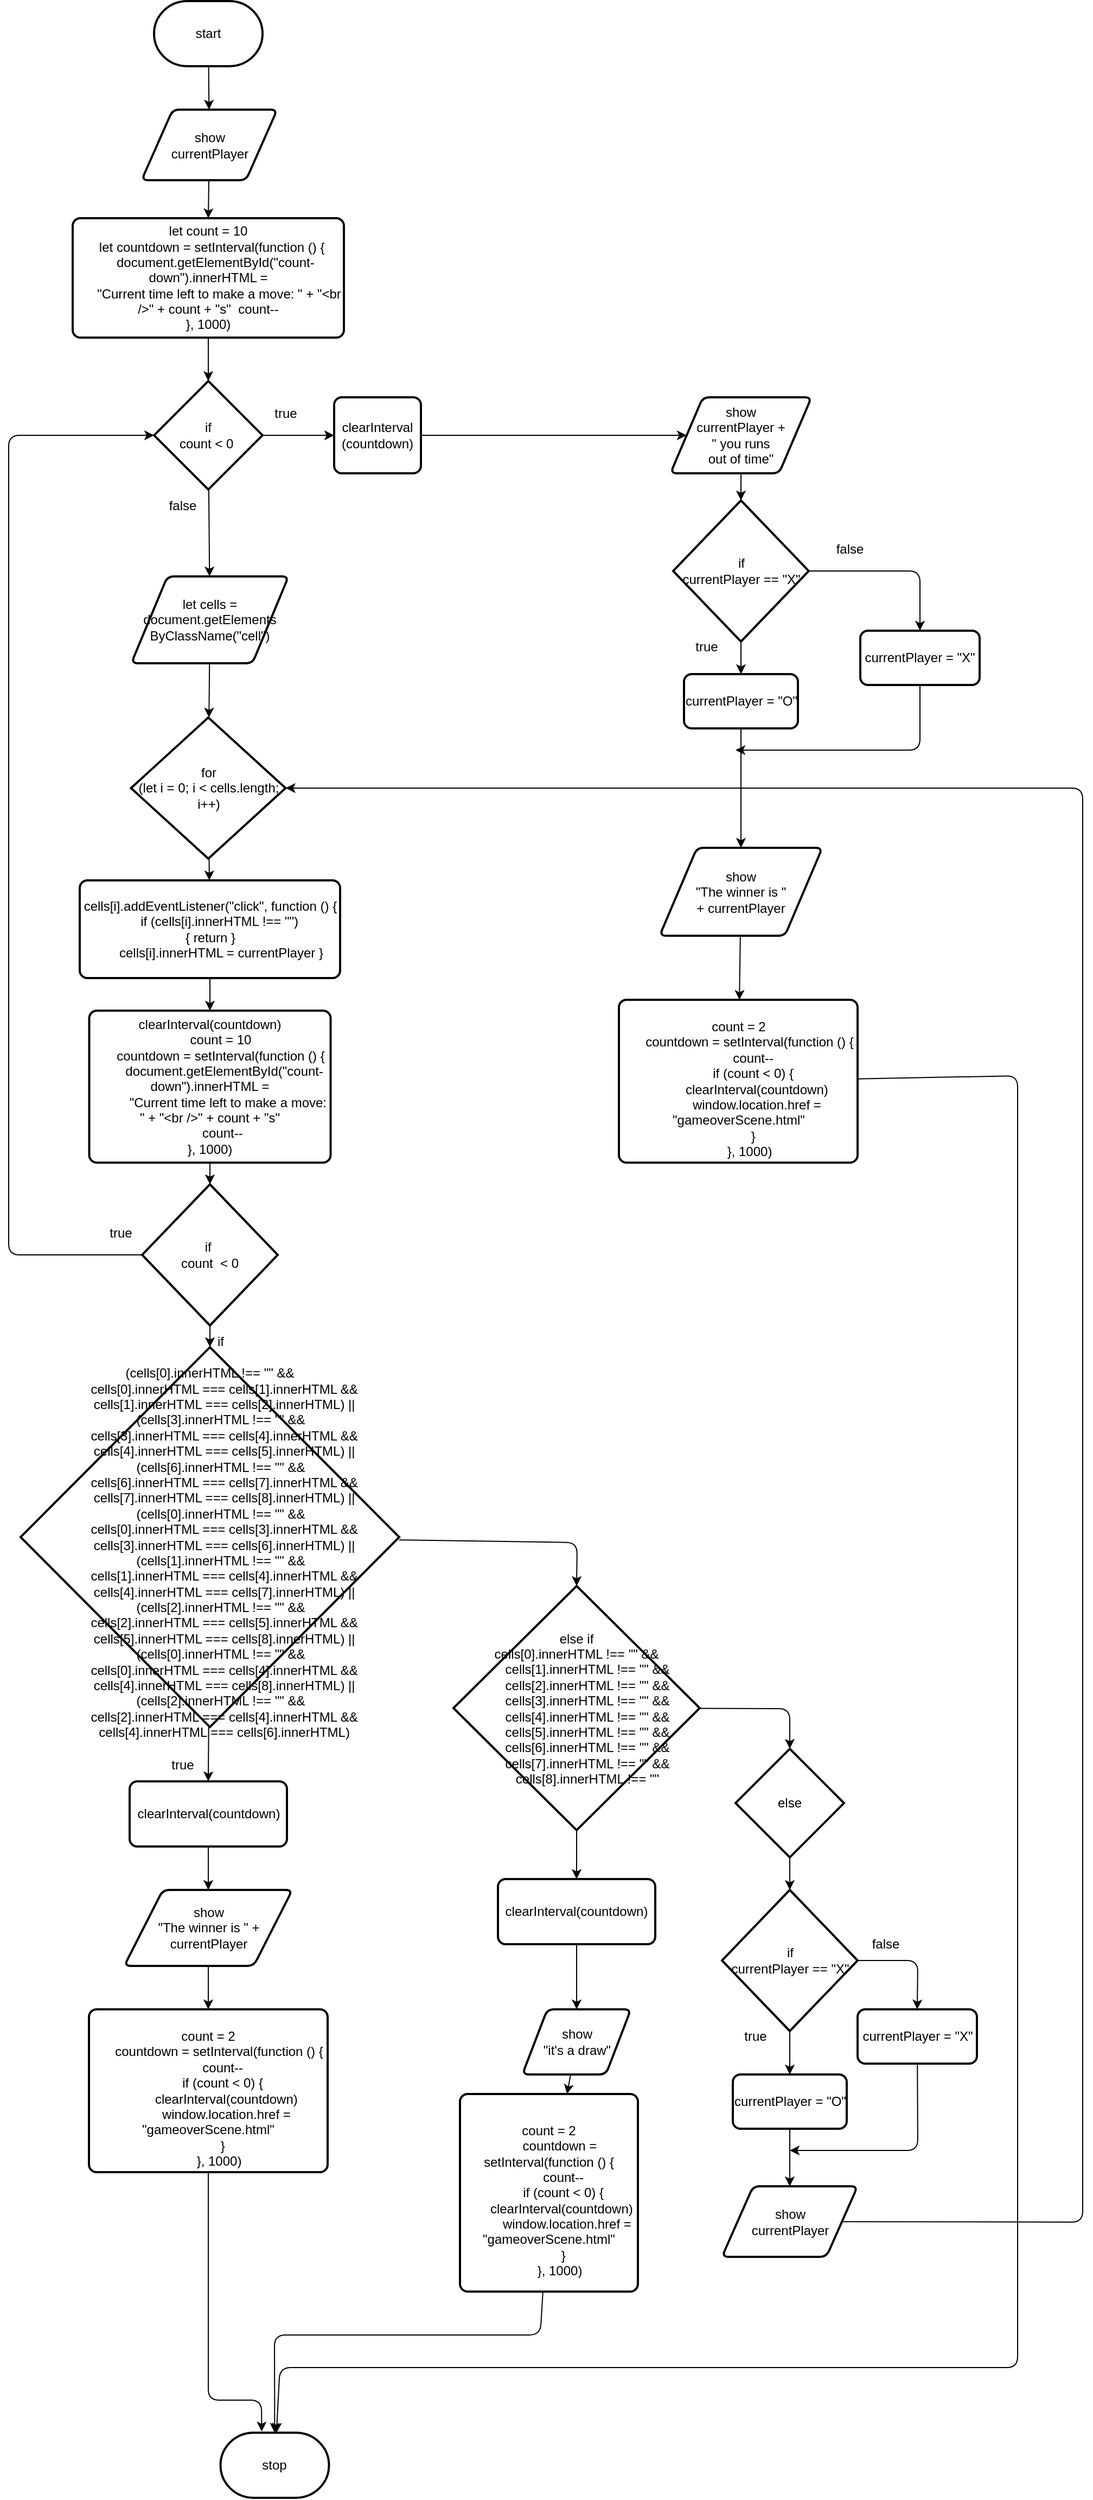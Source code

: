 <mxfile>
    <diagram id="u5rU1FhBwYr8Ned84PK-" name="Page-1">
        <mxGraphModel dx="1366" dy="1384" grid="1" gridSize="10" guides="1" tooltips="1" connect="1" arrows="1" fold="1" page="1" pageScale="1" pageWidth="827" pageHeight="1169" math="0" shadow="0">
            <root>
                <mxCell id="0"/>
                <mxCell id="1" parent="0"/>
                <mxCell id="115" style="edgeStyle=none;html=1;" parent="1" source="3" target="28" edge="1">
                    <mxGeometry relative="1" as="geometry"/>
                </mxCell>
                <mxCell id="3" value="start" style="strokeWidth=2;html=1;shape=mxgraph.flowchart.terminator;whiteSpace=wrap;" parent="1" vertex="1">
                    <mxGeometry x="204" y="260" width="100" height="60" as="geometry"/>
                </mxCell>
                <mxCell id="117" style="edgeStyle=none;html=1;" parent="1" source="4" target="6" edge="1">
                    <mxGeometry relative="1" as="geometry"/>
                </mxCell>
                <mxCell id="4" value="&lt;div&gt;let count = 10&lt;/div&gt;&lt;div&gt;&amp;nbsp; let countdown = setInterval(function () {&lt;/div&gt;&lt;div&gt;&amp;nbsp; &amp;nbsp; document.getElementById(&quot;count-down&quot;).innerHTML =&lt;/div&gt;&lt;div&gt;&amp;nbsp; &amp;nbsp; &amp;nbsp; &quot;Current time left to make a move: &quot; + &quot;&amp;lt;br /&amp;gt;&quot; + count + &quot;s&quot;&amp;nbsp;&lt;span style=&quot;background-color: initial;&quot;&gt;&amp;nbsp;count--&lt;/span&gt;&lt;/div&gt;&lt;div&gt;}, 1000)&lt;/div&gt;" style="rounded=1;whiteSpace=wrap;html=1;absoluteArcSize=1;arcSize=14;strokeWidth=2;" parent="1" vertex="1">
                    <mxGeometry x="129" y="460" width="250" height="110" as="geometry"/>
                </mxCell>
                <mxCell id="33" style="edgeStyle=none;html=1;" parent="1" source="6" target="31" edge="1">
                    <mxGeometry relative="1" as="geometry"/>
                </mxCell>
                <mxCell id="113" style="edgeStyle=none;html=1;" parent="1" source="6" target="8" edge="1">
                    <mxGeometry relative="1" as="geometry"/>
                </mxCell>
                <mxCell id="6" value="if&lt;br&gt;count &amp;lt; 0&amp;nbsp;" style="strokeWidth=2;html=1;shape=mxgraph.flowchart.decision;whiteSpace=wrap;" parent="1" vertex="1">
                    <mxGeometry x="204" y="610" width="100" height="100" as="geometry"/>
                </mxCell>
                <mxCell id="11" style="edgeStyle=none;html=1;" parent="1" source="8" target="9" edge="1">
                    <mxGeometry relative="1" as="geometry"/>
                </mxCell>
                <mxCell id="8" value="clearInterval&lt;br&gt;(countdown)" style="rounded=1;whiteSpace=wrap;html=1;absoluteArcSize=1;arcSize=14;strokeWidth=2;" parent="1" vertex="1">
                    <mxGeometry x="370" y="625" width="80" height="70" as="geometry"/>
                </mxCell>
                <mxCell id="14" style="edgeStyle=none;html=1;" parent="1" source="9" target="13" edge="1">
                    <mxGeometry relative="1" as="geometry"/>
                </mxCell>
                <mxCell id="9" value="show&lt;br&gt;currentPlayer + &lt;br&gt;&quot; you runs &lt;br&gt;out of time&quot;" style="shape=parallelogram;html=1;strokeWidth=2;perimeter=parallelogramPerimeter;whiteSpace=wrap;rounded=1;arcSize=12;size=0.23;" parent="1" vertex="1">
                    <mxGeometry x="680" y="625" width="130" height="70" as="geometry"/>
                </mxCell>
                <mxCell id="12" value="true" style="text;html=1;align=center;verticalAlign=middle;resizable=0;points=[];autosize=1;strokeColor=none;fillColor=none;" parent="1" vertex="1">
                    <mxGeometry x="305" y="625" width="40" height="30" as="geometry"/>
                </mxCell>
                <mxCell id="20" style="edgeStyle=none;html=1;" parent="1" source="13" target="15" edge="1">
                    <mxGeometry relative="1" as="geometry"/>
                </mxCell>
                <mxCell id="198" style="edgeStyle=none;html=1;entryX=0.5;entryY=0;entryDx=0;entryDy=0;" parent="1" source="13" target="16" edge="1">
                    <mxGeometry relative="1" as="geometry">
                        <Array as="points">
                            <mxPoint x="910" y="785"/>
                        </Array>
                    </mxGeometry>
                </mxCell>
                <mxCell id="13" value="if&lt;br&gt;currentPlayer == &quot;X&quot;" style="strokeWidth=2;html=1;shape=mxgraph.flowchart.decision;whiteSpace=wrap;" parent="1" vertex="1">
                    <mxGeometry x="682.5" y="720" width="125" height="130" as="geometry"/>
                </mxCell>
                <mxCell id="24" style="edgeStyle=none;html=1;" parent="1" source="15" target="23" edge="1">
                    <mxGeometry relative="1" as="geometry"/>
                </mxCell>
                <mxCell id="15" value="currentPlayer = &quot;O&quot;" style="rounded=1;whiteSpace=wrap;html=1;absoluteArcSize=1;arcSize=14;strokeWidth=2;" parent="1" vertex="1">
                    <mxGeometry x="692.5" y="880" width="105" height="50" as="geometry"/>
                </mxCell>
                <mxCell id="199" style="edgeStyle=none;html=1;" parent="1" source="16" edge="1">
                    <mxGeometry relative="1" as="geometry">
                        <mxPoint x="740" y="950" as="targetPoint"/>
                        <Array as="points">
                            <mxPoint x="910" y="950"/>
                        </Array>
                    </mxGeometry>
                </mxCell>
                <mxCell id="16" value="currentPlayer = &quot;X&quot;" style="rounded=1;whiteSpace=wrap;html=1;absoluteArcSize=1;arcSize=14;strokeWidth=2;" parent="1" vertex="1">
                    <mxGeometry x="855" y="840" width="110" height="50" as="geometry"/>
                </mxCell>
                <mxCell id="21" value="true" style="text;html=1;align=center;verticalAlign=middle;resizable=0;points=[];autosize=1;strokeColor=none;fillColor=none;" parent="1" vertex="1">
                    <mxGeometry x="692.5" y="840" width="40" height="30" as="geometry"/>
                </mxCell>
                <mxCell id="22" value="false" style="text;html=1;align=center;verticalAlign=middle;resizable=0;points=[];autosize=1;strokeColor=none;fillColor=none;" parent="1" vertex="1">
                    <mxGeometry x="820" y="750" width="50" height="30" as="geometry"/>
                </mxCell>
                <mxCell id="119" style="edgeStyle=none;html=1;" parent="1" source="23" target="118" edge="1">
                    <mxGeometry relative="1" as="geometry"/>
                </mxCell>
                <mxCell id="23" value="show&lt;br&gt;&lt;div&gt;&quot;The winner is &quot; +&amp;nbsp;&lt;span style=&quot;background-color: initial;&quot;&gt;currentPlayer&lt;/span&gt;&lt;/div&gt;" style="shape=parallelogram;html=1;strokeWidth=2;perimeter=parallelogramPerimeter;whiteSpace=wrap;rounded=1;arcSize=12;size=0.23;" parent="1" vertex="1">
                    <mxGeometry x="670" y="1040" width="150" height="81" as="geometry"/>
                </mxCell>
                <mxCell id="116" style="edgeStyle=none;html=1;entryX=0.5;entryY=0;entryDx=0;entryDy=0;" parent="1" source="28" target="4" edge="1">
                    <mxGeometry relative="1" as="geometry"/>
                </mxCell>
                <mxCell id="28" value="show&lt;br&gt;currentPlayer" style="shape=parallelogram;html=1;strokeWidth=2;perimeter=parallelogramPerimeter;whiteSpace=wrap;rounded=1;arcSize=12;size=0.23;" parent="1" vertex="1">
                    <mxGeometry x="192.5" y="360" width="125" height="65" as="geometry"/>
                </mxCell>
                <mxCell id="38" style="edgeStyle=none;html=1;" parent="1" source="31" target="37" edge="1">
                    <mxGeometry relative="1" as="geometry"/>
                </mxCell>
                <mxCell id="31" value="let cells = document.getElements&lt;br&gt;ByClassName(&quot;cell&quot;)" style="shape=parallelogram;html=1;strokeWidth=2;perimeter=parallelogramPerimeter;whiteSpace=wrap;rounded=1;arcSize=12;size=0.23;" parent="1" vertex="1">
                    <mxGeometry x="183" y="790" width="145" height="80" as="geometry"/>
                </mxCell>
                <mxCell id="40" style="edgeStyle=none;html=1;" parent="1" source="37" target="39" edge="1">
                    <mxGeometry relative="1" as="geometry"/>
                </mxCell>
                <mxCell id="37" value="for &lt;br&gt;(let i = 0; i &amp;lt; cells.length; i++)" style="strokeWidth=2;html=1;shape=mxgraph.flowchart.decision;whiteSpace=wrap;" parent="1" vertex="1">
                    <mxGeometry x="182.75" y="920" width="142.5" height="130" as="geometry"/>
                </mxCell>
                <mxCell id="42" style="edgeStyle=none;html=1;" parent="1" source="39" target="41" edge="1">
                    <mxGeometry relative="1" as="geometry"/>
                </mxCell>
                <mxCell id="39" value="&lt;div&gt;cells[i].addEventListener(&quot;click&quot;, function () {&lt;/div&gt;&lt;div&gt;&amp;nbsp; &amp;nbsp; &amp;nbsp; if (cells[i].innerHTML !== &quot;&quot;)&amp;nbsp;&lt;/div&gt;&lt;div&gt;{&amp;nbsp;&lt;span style=&quot;background-color: initial;&quot;&gt;return&amp;nbsp;&lt;/span&gt;&lt;span style=&quot;background-color: initial;&quot;&gt;}&lt;/span&gt;&lt;/div&gt;&lt;div&gt;&amp;nbsp; &amp;nbsp; &amp;nbsp; cells[i].innerHTML = currentPlayer }&lt;/div&gt;" style="rounded=1;whiteSpace=wrap;html=1;absoluteArcSize=1;arcSize=14;strokeWidth=2;" parent="1" vertex="1">
                    <mxGeometry x="135.5" y="1070" width="240" height="90" as="geometry"/>
                </mxCell>
                <mxCell id="127" style="edgeStyle=none;html=1;" parent="1" source="41" target="125" edge="1">
                    <mxGeometry relative="1" as="geometry"/>
                </mxCell>
                <mxCell id="41" value="&lt;div&gt;clearInterval(countdown)&lt;/div&gt;&lt;div&gt;&amp;nbsp; &amp;nbsp; &amp;nbsp; count = 10&lt;/div&gt;&lt;div&gt;&amp;nbsp; &amp;nbsp; &amp;nbsp; countdown = setInterval(function () {&lt;/div&gt;&lt;div&gt;&amp;nbsp; &amp;nbsp; &amp;nbsp; &amp;nbsp; document.getElementById(&quot;count-down&quot;).innerHTML =&lt;/div&gt;&lt;div&gt;&amp;nbsp; &amp;nbsp; &amp;nbsp; &amp;nbsp; &amp;nbsp; &quot;Current time left to make a move: &quot; + &quot;&amp;lt;br /&amp;gt;&quot; + count + &quot;s&quot;&lt;/div&gt;&lt;div&gt;&amp;nbsp; &amp;nbsp; &amp;nbsp; &amp;nbsp; count--&amp;nbsp;&lt;/div&gt;&lt;div&gt;}, 1000)&lt;/div&gt;" style="rounded=1;whiteSpace=wrap;html=1;absoluteArcSize=1;arcSize=14;strokeWidth=2;" parent="1" vertex="1">
                    <mxGeometry x="144.25" y="1190" width="222.5" height="140" as="geometry"/>
                </mxCell>
                <mxCell id="159" style="edgeStyle=none;html=1;" parent="1" source="49" target="50" edge="1">
                    <mxGeometry relative="1" as="geometry"/>
                </mxCell>
                <mxCell id="49" value="&lt;div&gt;&amp;nbsp; &amp;nbsp; &amp;nbsp; clearInterval(countdown)&lt;/div&gt;&lt;div&gt;&lt;br&gt;&lt;/div&gt;" style="rounded=1;whiteSpace=wrap;html=1;absoluteArcSize=1;arcSize=14;strokeWidth=2;" parent="1" vertex="1">
                    <mxGeometry x="181.5" y="1900" width="145" height="60" as="geometry"/>
                </mxCell>
                <mxCell id="161" style="edgeStyle=none;html=1;" parent="1" source="50" target="160" edge="1">
                    <mxGeometry relative="1" as="geometry"/>
                </mxCell>
                <mxCell id="50" value="show&lt;br&gt;&quot;The winner is &quot; + currentPlayer" style="shape=parallelogram;html=1;strokeWidth=2;perimeter=parallelogramPerimeter;whiteSpace=wrap;rounded=1;arcSize=12;size=0.23;" parent="1" vertex="1">
                    <mxGeometry x="176.5" y="2000" width="155" height="70" as="geometry"/>
                </mxCell>
                <mxCell id="92" value="true" style="text;html=1;align=center;verticalAlign=middle;resizable=0;points=[];autosize=1;strokeColor=none;fillColor=none;" parent="1" vertex="1">
                    <mxGeometry x="210" y="1870" width="40" height="30" as="geometry"/>
                </mxCell>
                <mxCell id="101" value="stop" style="strokeWidth=2;html=1;shape=mxgraph.flowchart.terminator;whiteSpace=wrap;" parent="1" vertex="1">
                    <mxGeometry x="265.25" y="2500" width="100" height="60" as="geometry"/>
                </mxCell>
                <mxCell id="107" value="false" style="text;html=1;align=center;verticalAlign=middle;resizable=0;points=[];autosize=1;strokeColor=none;fillColor=none;" parent="1" vertex="1">
                    <mxGeometry x="205" y="710" width="50" height="30" as="geometry"/>
                </mxCell>
                <mxCell id="200" style="edgeStyle=none;html=1;" parent="1" source="118" target="101" edge="1">
                    <mxGeometry relative="1" as="geometry">
                        <Array as="points">
                            <mxPoint x="1000" y="1250"/>
                            <mxPoint x="1000" y="2440"/>
                            <mxPoint x="320" y="2440"/>
                        </Array>
                    </mxGeometry>
                </mxCell>
                <mxCell id="118" value="&lt;div&gt;&lt;br&gt;&lt;/div&gt;&lt;div&gt;count = 2&lt;/div&gt;&lt;div&gt;&amp;nbsp; &amp;nbsp; &amp;nbsp; countdown&lt;span style=&quot;background-color: initial;&quot;&gt;&amp;nbsp;= setInterval(function () {&lt;/span&gt;&lt;/div&gt;&lt;div&gt;&amp;nbsp; &amp;nbsp; &amp;nbsp; &amp;nbsp; count--&lt;/div&gt;&lt;div&gt;&amp;nbsp; &amp;nbsp; &amp;nbsp; &amp;nbsp; if (count &amp;lt; 0) {&lt;/div&gt;&lt;div&gt;&amp;nbsp; &amp;nbsp; &amp;nbsp; &amp;nbsp; &amp;nbsp; clearInterval(countdown)&lt;/div&gt;&lt;div&gt;&amp;nbsp; &amp;nbsp; &amp;nbsp; &amp;nbsp; &amp;nbsp; window.location.href = &quot;gameoverScene.html&quot;&lt;/div&gt;&lt;div&gt;&amp;nbsp; &amp;nbsp; &amp;nbsp; &amp;nbsp; }&lt;/div&gt;&lt;div&gt;&amp;nbsp; &amp;nbsp; &amp;nbsp; }, 1000)&lt;/div&gt;" style="rounded=1;whiteSpace=wrap;html=1;absoluteArcSize=1;arcSize=14;strokeWidth=2;" parent="1" vertex="1">
                    <mxGeometry x="632.5" y="1180" width="220" height="150" as="geometry"/>
                </mxCell>
                <mxCell id="151" style="edgeStyle=none;html=1;entryX=0;entryY=0.5;entryDx=0;entryDy=0;entryPerimeter=0;" parent="1" source="125" target="6" edge="1">
                    <mxGeometry relative="1" as="geometry">
                        <Array as="points">
                            <mxPoint x="70" y="1415"/>
                            <mxPoint x="70" y="660"/>
                        </Array>
                    </mxGeometry>
                </mxCell>
                <mxCell id="154" style="edgeStyle=none;html=1;entryX=0.5;entryY=0;entryDx=0;entryDy=0;entryPerimeter=0;" parent="1" source="125" target="153" edge="1">
                    <mxGeometry relative="1" as="geometry"/>
                </mxCell>
                <mxCell id="125" value="if&amp;nbsp;&lt;br&gt;count&amp;nbsp; &amp;lt; 0" style="strokeWidth=2;html=1;shape=mxgraph.flowchart.decision;whiteSpace=wrap;" parent="1" vertex="1">
                    <mxGeometry x="193" y="1350" width="125" height="130" as="geometry"/>
                </mxCell>
                <mxCell id="152" value="true" style="text;html=1;align=center;verticalAlign=middle;resizable=0;points=[];autosize=1;strokeColor=none;fillColor=none;" parent="1" vertex="1">
                    <mxGeometry x="152.5" y="1380" width="40" height="30" as="geometry"/>
                </mxCell>
                <mxCell id="155" style="edgeStyle=none;html=1;entryX=0.5;entryY=0;entryDx=0;entryDy=0;" parent="1" source="153" target="49" edge="1">
                    <mxGeometry relative="1" as="geometry"/>
                </mxCell>
                <mxCell id="169" style="edgeStyle=none;html=1;entryX=0.5;entryY=0;entryDx=0;entryDy=0;entryPerimeter=0;" parent="1" source="153" target="156" edge="1">
                    <mxGeometry relative="1" as="geometry">
                        <Array as="points">
                            <mxPoint x="594" y="1680"/>
                        </Array>
                    </mxGeometry>
                </mxCell>
                <mxCell id="153" value="&amp;nbsp; &amp;nbsp; &amp;nbsp; if&lt;br&gt;&lt;br&gt;&lt;div&gt;(cells[0].innerHTML !== &quot;&quot; &amp;amp;&amp;amp;&lt;/div&gt;&lt;div&gt;&amp;nbsp; &amp;nbsp; &amp;nbsp; &amp;nbsp; cells[0].innerHTML === cells[1].innerHTML &amp;amp;&amp;amp;&lt;/div&gt;&lt;div&gt;&amp;nbsp; &amp;nbsp; &amp;nbsp; &amp;nbsp; cells[1].innerHTML === cells[2].innerHTML) ||&lt;/div&gt;&lt;div&gt;&amp;nbsp; &amp;nbsp; &amp;nbsp; (cells[3].innerHTML !== &quot;&quot; &amp;amp;&amp;amp;&lt;/div&gt;&lt;div&gt;&amp;nbsp; &amp;nbsp; &amp;nbsp; &amp;nbsp; cells[3].innerHTML === cells[4].innerHTML &amp;amp;&amp;amp;&lt;/div&gt;&lt;div&gt;&amp;nbsp; &amp;nbsp; &amp;nbsp; &amp;nbsp; cells[4].innerHTML === cells[5].innerHTML) ||&lt;/div&gt;&lt;div&gt;&amp;nbsp; &amp;nbsp; &amp;nbsp; (cells[6].innerHTML !== &quot;&quot; &amp;amp;&amp;amp;&lt;/div&gt;&lt;div&gt;&amp;nbsp; &amp;nbsp; &amp;nbsp; &amp;nbsp; cells[6].innerHTML === cells[7].innerHTML &amp;amp;&amp;amp;&lt;/div&gt;&lt;div&gt;&amp;nbsp; &amp;nbsp; &amp;nbsp; &amp;nbsp; cells[7].innerHTML === cells[8].innerHTML) ||&lt;/div&gt;&lt;div&gt;&amp;nbsp; &amp;nbsp; &amp;nbsp; (cells[0].innerHTML !== &quot;&quot; &amp;amp;&amp;amp;&lt;/div&gt;&lt;div&gt;&amp;nbsp; &amp;nbsp; &amp;nbsp; &amp;nbsp; cells[0].innerHTML === cells[3].innerHTML &amp;amp;&amp;amp;&lt;/div&gt;&lt;div&gt;&amp;nbsp; &amp;nbsp; &amp;nbsp; &amp;nbsp; cells[3].innerHTML === cells[6].innerHTML) ||&lt;/div&gt;&lt;div&gt;&amp;nbsp; &amp;nbsp; &amp;nbsp; (cells[1].innerHTML !== &quot;&quot; &amp;amp;&amp;amp;&lt;/div&gt;&lt;div&gt;&amp;nbsp; &amp;nbsp; &amp;nbsp; &amp;nbsp; cells[1].innerHTML === cells[4].innerHTML &amp;amp;&amp;amp;&lt;/div&gt;&lt;div&gt;&amp;nbsp; &amp;nbsp; &amp;nbsp; &amp;nbsp; cells[4].innerHTML === cells[7].innerHTML) ||&lt;/div&gt;&lt;div&gt;&amp;nbsp; &amp;nbsp; &amp;nbsp; (cells[2].innerHTML !== &quot;&quot; &amp;amp;&amp;amp;&lt;/div&gt;&lt;div&gt;&amp;nbsp; &amp;nbsp; &amp;nbsp; &amp;nbsp; cells[2].innerHTML === cells[5].innerHTML &amp;amp;&amp;amp;&lt;/div&gt;&lt;div&gt;&amp;nbsp; &amp;nbsp; &amp;nbsp; &amp;nbsp; cells[5].innerHTML === cells[8].innerHTML) ||&lt;/div&gt;&lt;div&gt;&amp;nbsp; &amp;nbsp; &amp;nbsp; (cells[0].innerHTML !== &quot;&quot; &amp;amp;&amp;amp;&lt;/div&gt;&lt;div&gt;&amp;nbsp; &amp;nbsp; &amp;nbsp; &amp;nbsp; cells[0].innerHTML === cells[4].innerHTML &amp;amp;&amp;amp;&lt;/div&gt;&lt;div&gt;&amp;nbsp; &amp;nbsp; &amp;nbsp; &amp;nbsp; cells[4].innerHTML === cells[8].innerHTML) ||&lt;/div&gt;&lt;div&gt;&amp;nbsp; &amp;nbsp; &amp;nbsp; (cells[2].innerHTML !== &quot;&quot; &amp;amp;&amp;amp;&lt;/div&gt;&lt;div&gt;&amp;nbsp; &amp;nbsp; &amp;nbsp; &amp;nbsp; cells[2].innerHTML === cells[4].innerHTML &amp;amp;&amp;amp;&lt;/div&gt;&lt;div&gt;&amp;nbsp; &amp;nbsp; &amp;nbsp; &amp;nbsp; cells[4].innerHTML === cells[6].innerHTML)&lt;/div&gt;" style="strokeWidth=2;html=1;shape=mxgraph.flowchart.decision;whiteSpace=wrap;" parent="1" vertex="1">
                    <mxGeometry x="81" y="1500" width="349" height="350" as="geometry"/>
                </mxCell>
                <mxCell id="164" style="edgeStyle=none;html=1;" parent="1" source="156" target="163" edge="1">
                    <mxGeometry relative="1" as="geometry"/>
                </mxCell>
                <mxCell id="180" style="edgeStyle=none;html=1;entryX=0.5;entryY=0;entryDx=0;entryDy=0;entryPerimeter=0;" parent="1" source="156" target="170" edge="1">
                    <mxGeometry relative="1" as="geometry">
                        <Array as="points">
                            <mxPoint x="790" y="1833"/>
                        </Array>
                    </mxGeometry>
                </mxCell>
                <mxCell id="156" value="else if&lt;br&gt;&lt;div&gt;cells[0].innerHTML !== &quot;&quot; &amp;amp;&amp;amp;&lt;/div&gt;&lt;div&gt;&amp;nbsp; &amp;nbsp; &amp;nbsp; cells[1].innerHTML !== &quot;&quot; &amp;amp;&amp;amp;&lt;/div&gt;&lt;div&gt;&amp;nbsp; &amp;nbsp; &amp;nbsp; cells[2].innerHTML !== &quot;&quot; &amp;amp;&amp;amp;&lt;/div&gt;&lt;div&gt;&amp;nbsp; &amp;nbsp; &amp;nbsp; cells[3].innerHTML !== &quot;&quot; &amp;amp;&amp;amp;&lt;/div&gt;&lt;div&gt;&amp;nbsp; &amp;nbsp; &amp;nbsp; cells[4].innerHTML !== &quot;&quot; &amp;amp;&amp;amp;&lt;/div&gt;&lt;div&gt;&amp;nbsp; &amp;nbsp; &amp;nbsp; cells[5].innerHTML !== &quot;&quot; &amp;amp;&amp;amp;&lt;/div&gt;&lt;div&gt;&amp;nbsp; &amp;nbsp; &amp;nbsp; cells[6].innerHTML !== &quot;&quot; &amp;amp;&amp;amp;&lt;/div&gt;&lt;div&gt;&amp;nbsp; &amp;nbsp; &amp;nbsp; cells[7].innerHTML !== &quot;&quot; &amp;amp;&amp;amp;&lt;/div&gt;&lt;div&gt;&amp;nbsp; &amp;nbsp; &amp;nbsp; cells[8].innerHTML !== &quot;&quot;&lt;/div&gt;" style="strokeWidth=2;html=1;shape=mxgraph.flowchart.decision;whiteSpace=wrap;" parent="1" vertex="1">
                    <mxGeometry x="480" y="1720" width="227" height="225" as="geometry"/>
                </mxCell>
                <mxCell id="193" style="edgeStyle=none;html=1;entryX=0.38;entryY=-0.019;entryDx=0;entryDy=0;entryPerimeter=0;" parent="1" source="160" target="101" edge="1">
                    <mxGeometry relative="1" as="geometry">
                        <Array as="points">
                            <mxPoint x="254" y="2470"/>
                            <mxPoint x="303" y="2470"/>
                        </Array>
                    </mxGeometry>
                </mxCell>
                <mxCell id="160" value="&lt;div&gt;&lt;br&gt;&lt;/div&gt;&lt;div&gt;count = 2&lt;/div&gt;&lt;div&gt;&amp;nbsp; &amp;nbsp; &amp;nbsp; countdown&lt;span style=&quot;background-color: initial;&quot;&gt;&amp;nbsp;= setInterval(function () {&lt;/span&gt;&lt;/div&gt;&lt;div&gt;&amp;nbsp; &amp;nbsp; &amp;nbsp; &amp;nbsp; count--&lt;/div&gt;&lt;div&gt;&amp;nbsp; &amp;nbsp; &amp;nbsp; &amp;nbsp; if (count &amp;lt; 0) {&lt;/div&gt;&lt;div&gt;&amp;nbsp; &amp;nbsp; &amp;nbsp; &amp;nbsp; &amp;nbsp; clearInterval(countdown)&lt;/div&gt;&lt;div&gt;&amp;nbsp; &amp;nbsp; &amp;nbsp; &amp;nbsp; &amp;nbsp; window.location.href = &quot;gameoverScene.html&quot;&lt;/div&gt;&lt;div&gt;&amp;nbsp; &amp;nbsp; &amp;nbsp; &amp;nbsp; }&lt;/div&gt;&lt;div&gt;&amp;nbsp; &amp;nbsp; &amp;nbsp; }, 1000)&lt;/div&gt;" style="rounded=1;whiteSpace=wrap;html=1;absoluteArcSize=1;arcSize=14;strokeWidth=2;" parent="1" vertex="1">
                    <mxGeometry x="144" y="2110" width="220" height="150" as="geometry"/>
                </mxCell>
                <mxCell id="167" style="edgeStyle=none;html=1;" parent="1" source="162" target="166" edge="1">
                    <mxGeometry relative="1" as="geometry"/>
                </mxCell>
                <mxCell id="162" value="show&lt;br&gt;&quot;it's a draw&quot;" style="shape=parallelogram;html=1;strokeWidth=2;perimeter=parallelogramPerimeter;whiteSpace=wrap;rounded=1;arcSize=12;size=0.23;" parent="1" vertex="1">
                    <mxGeometry x="543.5" y="2110" width="100" height="60" as="geometry"/>
                </mxCell>
                <mxCell id="165" style="edgeStyle=none;html=1;" parent="1" source="163" target="162" edge="1">
                    <mxGeometry relative="1" as="geometry"/>
                </mxCell>
                <mxCell id="163" value="&lt;div&gt;&amp;nbsp; &amp;nbsp; &amp;nbsp; clearInterval(countdown)&lt;/div&gt;&lt;div&gt;&lt;br&gt;&lt;/div&gt;" style="rounded=1;whiteSpace=wrap;html=1;absoluteArcSize=1;arcSize=14;strokeWidth=2;" parent="1" vertex="1">
                    <mxGeometry x="521" y="1990" width="145" height="60" as="geometry"/>
                </mxCell>
                <mxCell id="194" style="edgeStyle=none;html=1;" parent="1" source="166" target="101" edge="1">
                    <mxGeometry relative="1" as="geometry">
                        <Array as="points">
                            <mxPoint x="560" y="2410"/>
                            <mxPoint x="315" y="2410"/>
                        </Array>
                    </mxGeometry>
                </mxCell>
                <mxCell id="166" value="&lt;div&gt;&lt;br&gt;&lt;/div&gt;&lt;div&gt;count = 2&lt;/div&gt;&lt;div&gt;&amp;nbsp; &amp;nbsp; &amp;nbsp; countdown&lt;span style=&quot;background-color: initial;&quot;&gt;&amp;nbsp;= setInterval(function () {&lt;/span&gt;&lt;/div&gt;&lt;div&gt;&amp;nbsp; &amp;nbsp; &amp;nbsp; &amp;nbsp; count--&lt;/div&gt;&lt;div&gt;&amp;nbsp; &amp;nbsp; &amp;nbsp; &amp;nbsp; if (count &amp;lt; 0) {&lt;/div&gt;&lt;div&gt;&amp;nbsp; &amp;nbsp; &amp;nbsp; &amp;nbsp;clearInterval(countdown)&lt;/div&gt;&lt;div&gt;&amp;nbsp; &amp;nbsp; &amp;nbsp; &amp;nbsp; &amp;nbsp; window.location.href = &quot;gameoverScene.html&quot;&lt;/div&gt;&lt;div&gt;&amp;nbsp; &amp;nbsp; &amp;nbsp; &amp;nbsp; }&lt;/div&gt;&lt;div&gt;&amp;nbsp; &amp;nbsp; &amp;nbsp; }, 1000)&lt;/div&gt;" style="rounded=1;whiteSpace=wrap;html=1;absoluteArcSize=1;arcSize=14;strokeWidth=2;" parent="1" vertex="1">
                    <mxGeometry x="486" y="2188" width="164" height="182" as="geometry"/>
                </mxCell>
                <mxCell id="181" style="edgeStyle=none;html=1;" parent="1" source="170" target="175" edge="1">
                    <mxGeometry relative="1" as="geometry"/>
                </mxCell>
                <mxCell id="170" value="else" style="strokeWidth=2;html=1;shape=mxgraph.flowchart.decision;whiteSpace=wrap;" parent="1" vertex="1">
                    <mxGeometry x="740" y="1870" width="100" height="100" as="geometry"/>
                </mxCell>
                <mxCell id="185" style="edgeStyle=none;html=1;entryX=0.5;entryY=0;entryDx=0;entryDy=0;" parent="1" source="175" target="177" edge="1">
                    <mxGeometry relative="1" as="geometry">
                        <Array as="points">
                            <mxPoint x="908" y="2065"/>
                        </Array>
                    </mxGeometry>
                </mxCell>
                <mxCell id="189" style="edgeStyle=none;html=1;entryX=0.5;entryY=0;entryDx=0;entryDy=0;" parent="1" source="175" target="176" edge="1">
                    <mxGeometry relative="1" as="geometry"/>
                </mxCell>
                <mxCell id="175" value="if&lt;br&gt;currentPlayer == &quot;X&quot;" style="strokeWidth=2;html=1;shape=mxgraph.flowchart.decision;whiteSpace=wrap;" parent="1" vertex="1">
                    <mxGeometry x="727.5" y="2000" width="125" height="130" as="geometry"/>
                </mxCell>
                <mxCell id="191" style="edgeStyle=none;html=1;" parent="1" source="176" target="190" edge="1">
                    <mxGeometry relative="1" as="geometry"/>
                </mxCell>
                <mxCell id="176" value="currentPlayer = &quot;O&quot;" style="rounded=1;whiteSpace=wrap;html=1;absoluteArcSize=1;arcSize=14;strokeWidth=2;" parent="1" vertex="1">
                    <mxGeometry x="737.5" y="2170" width="105" height="50" as="geometry"/>
                </mxCell>
                <mxCell id="192" style="edgeStyle=none;html=1;" parent="1" source="177" edge="1">
                    <mxGeometry relative="1" as="geometry">
                        <mxPoint x="790" y="2240" as="targetPoint"/>
                        <Array as="points">
                            <mxPoint x="908" y="2240"/>
                        </Array>
                    </mxGeometry>
                </mxCell>
                <mxCell id="177" value="currentPlayer = &quot;X&quot;" style="rounded=1;whiteSpace=wrap;html=1;absoluteArcSize=1;arcSize=14;strokeWidth=2;" parent="1" vertex="1">
                    <mxGeometry x="852.5" y="2110" width="110" height="50" as="geometry"/>
                </mxCell>
                <mxCell id="178" value="true" style="text;html=1;align=center;verticalAlign=middle;resizable=0;points=[];autosize=1;strokeColor=none;fillColor=none;" parent="1" vertex="1">
                    <mxGeometry x="737.5" y="2120" width="40" height="30" as="geometry"/>
                </mxCell>
                <mxCell id="188" value="false" style="text;html=1;align=center;verticalAlign=middle;resizable=0;points=[];autosize=1;strokeColor=none;fillColor=none;" parent="1" vertex="1">
                    <mxGeometry x="852.5" y="2035" width="50" height="30" as="geometry"/>
                </mxCell>
                <mxCell id="201" style="edgeStyle=none;html=1;entryX=1;entryY=0.5;entryDx=0;entryDy=0;entryPerimeter=0;" parent="1" source="190" target="37" edge="1">
                    <mxGeometry relative="1" as="geometry">
                        <Array as="points">
                            <mxPoint x="1060" y="2306"/>
                            <mxPoint x="1060" y="985"/>
                        </Array>
                    </mxGeometry>
                </mxCell>
                <mxCell id="190" value="show&lt;br&gt;currentPlayer" style="shape=parallelogram;html=1;strokeWidth=2;perimeter=parallelogramPerimeter;whiteSpace=wrap;rounded=1;arcSize=12;size=0.23;" parent="1" vertex="1">
                    <mxGeometry x="727.5" y="2273" width="125" height="65" as="geometry"/>
                </mxCell>
            </root>
        </mxGraphModel>
    </diagram>
</mxfile>